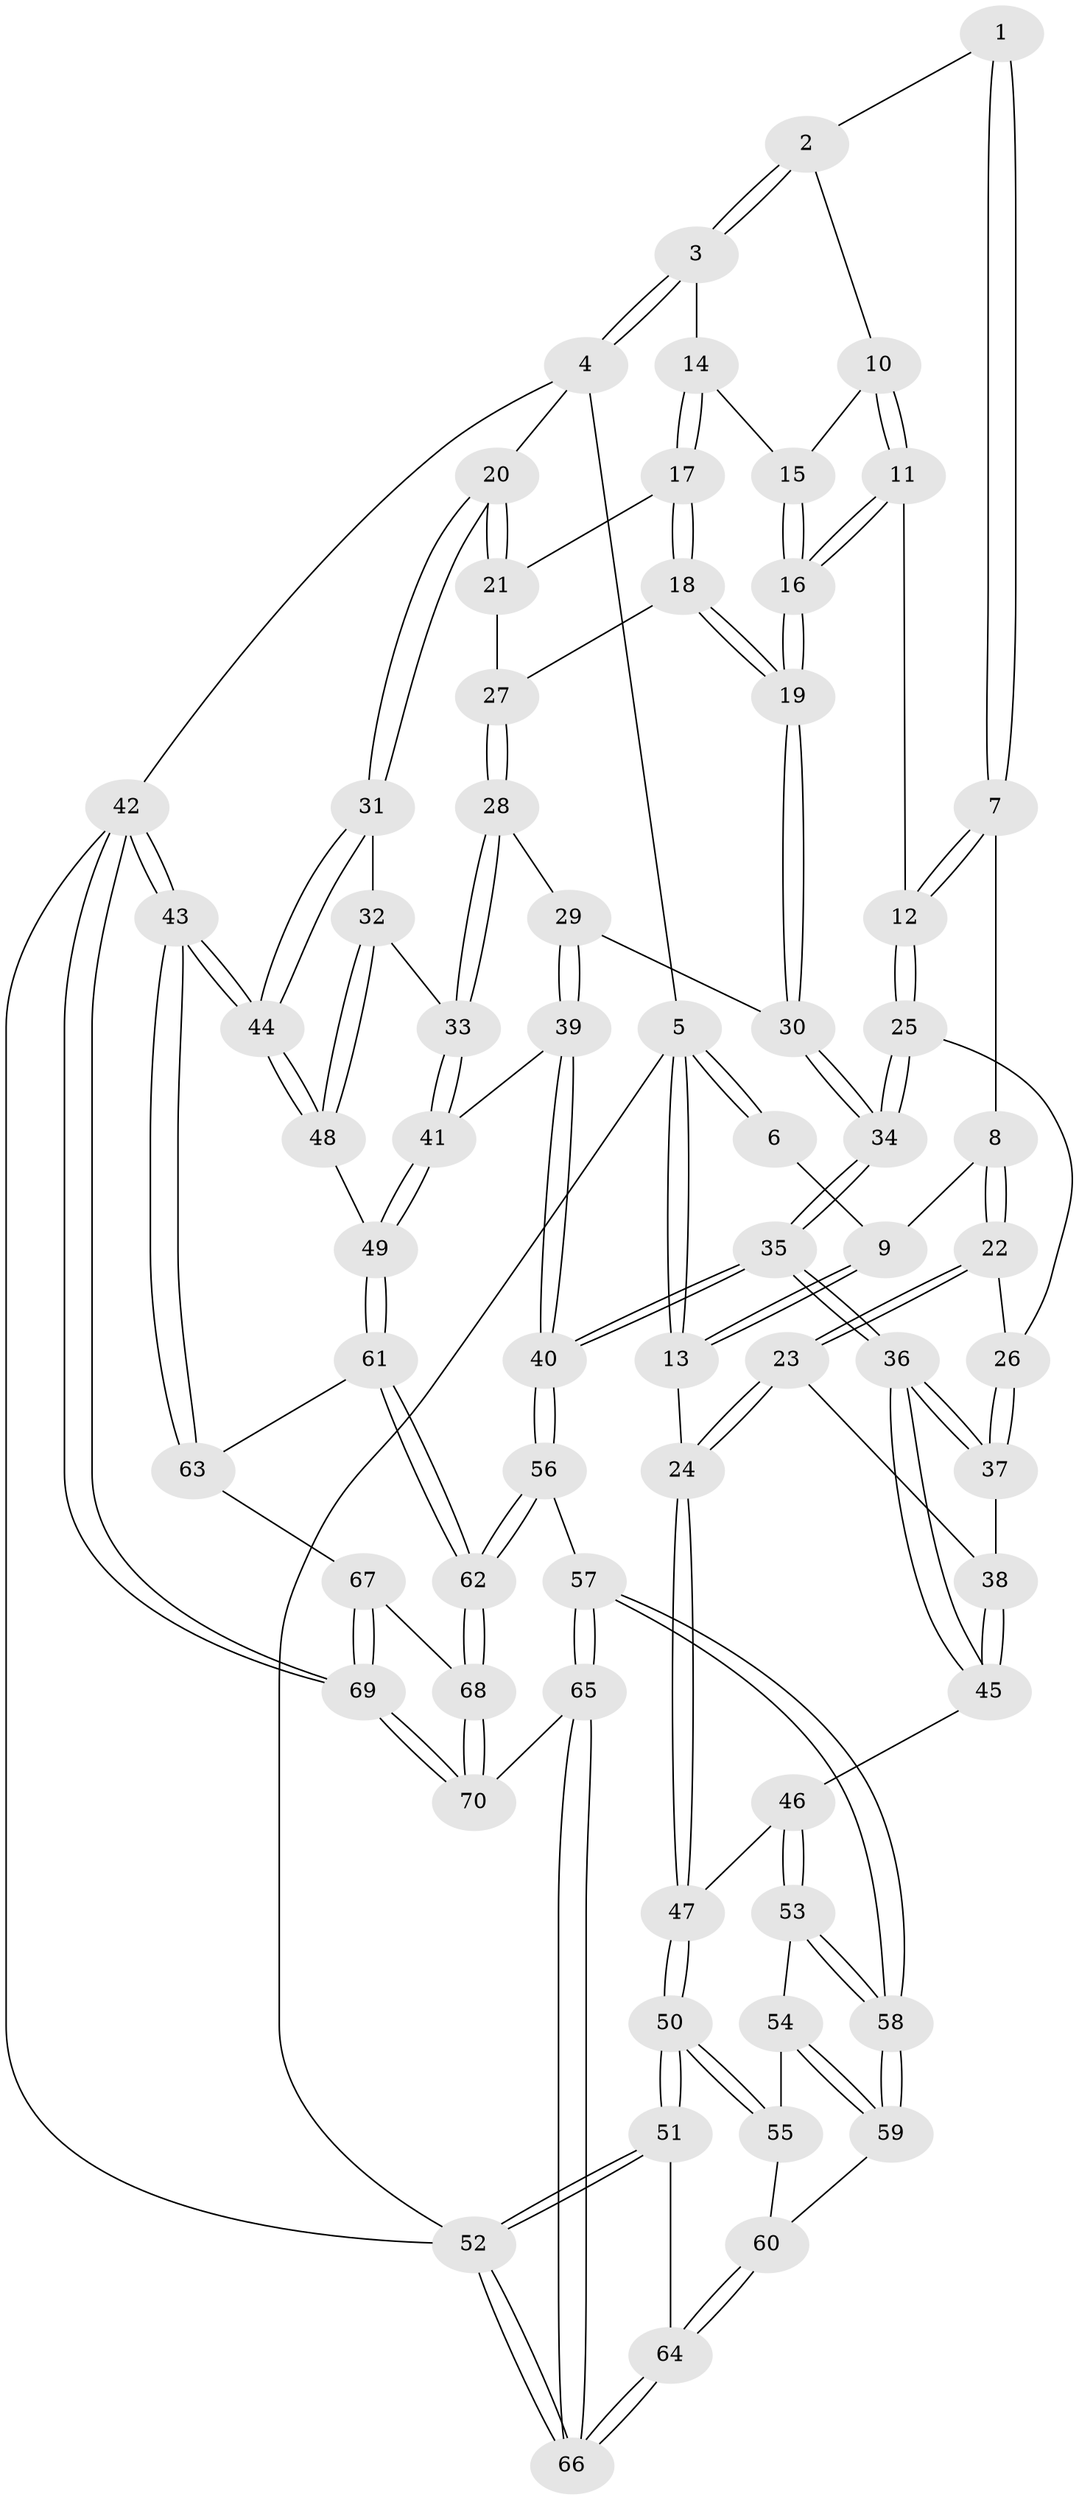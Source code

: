// coarse degree distribution, {4: 0.5, 5: 0.3333333333333333, 6: 0.07142857142857142, 3: 0.09523809523809523}
// Generated by graph-tools (version 1.1) at 2025/42/03/06/25 10:42:29]
// undirected, 70 vertices, 172 edges
graph export_dot {
graph [start="1"]
  node [color=gray90,style=filled];
  1 [pos="+0.3540795829933583+0"];
  2 [pos="+0.6228574999791026+0"];
  3 [pos="+0.8535114900919066+0"];
  4 [pos="+1+0"];
  5 [pos="+0+0"];
  6 [pos="+0.2920786785352725+0"];
  7 [pos="+0.33221096550224893+0"];
  8 [pos="+0.18344315462177066+0.1633720236941302"];
  9 [pos="+0.061334041363844016+0.06995106886603196"];
  10 [pos="+0.5981784188171757+0.04550116238214327"];
  11 [pos="+0.5015992785922541+0.31250517257118704"];
  12 [pos="+0.49206942037870965+0.31230347731672187"];
  13 [pos="+0+0"];
  14 [pos="+0.7547462950604737+0.17139158351684727"];
  15 [pos="+0.6910492776800756+0.18328892387683024"];
  16 [pos="+0.5061457354703748+0.31428630703542043"];
  17 [pos="+0.7889944869473985+0.22757500476607945"];
  18 [pos="+0.7192044374853687+0.3274731390345748"];
  19 [pos="+0.5921998170882373+0.3797804923698458"];
  20 [pos="+1+0.037113141137666644"];
  21 [pos="+0.9179175854738563+0.26168920194519996"];
  22 [pos="+0.16301530737975287+0.31893580640688146"];
  23 [pos="+0.1579888983253435+0.32242772660757074"];
  24 [pos="+0+0.4183118527422975"];
  25 [pos="+0.4179123531163103+0.3461268996787084"];
  26 [pos="+0.40175746412399405+0.3490382441436141"];
  27 [pos="+0.8630852587572457+0.38843206785509715"];
  28 [pos="+0.8702876681300703+0.4755478822515749"];
  29 [pos="+0.6066977942403906+0.41098115102335137"];
  30 [pos="+0.6061007864130149+0.410045658337755"];
  31 [pos="+1+0.5192839900486158"];
  32 [pos="+1+0.5211580263695137"];
  33 [pos="+0.8799028798372577+0.4935366234619898"];
  34 [pos="+0.4556963504152849+0.6068953176851367"];
  35 [pos="+0.4465357544967198+0.6963358974306434"];
  36 [pos="+0.40011400379222684+0.6810483979353402"];
  37 [pos="+0.35103794117987924+0.4992608510748881"];
  38 [pos="+0.2500351677476143+0.5714961606969335"];
  39 [pos="+0.6706046376739387+0.6704718991135648"];
  40 [pos="+0.5139442798437952+0.7552470995360346"];
  41 [pos="+0.7553065583548783+0.6822278385120296"];
  42 [pos="+1+1"];
  43 [pos="+1+0.9008193461874456"];
  44 [pos="+1+0.7845760155451471"];
  45 [pos="+0.24328227612094477+0.6697924025691407"];
  46 [pos="+0.23974279179811592+0.6717619821160363"];
  47 [pos="+0+0.43690420373048483"];
  48 [pos="+0.8729467417335549+0.7046367303948621"];
  49 [pos="+0.7854924797952508+0.71279931795723"];
  50 [pos="+0+0.7993287788134146"];
  51 [pos="+0+0.8006411834027204"];
  52 [pos="+0+1"];
  53 [pos="+0.23378500860010346+0.6816838326673544"];
  54 [pos="+0.16283244270563516+0.729186252644704"];
  55 [pos="+0.1586983861325352+0.7308293544399804"];
  56 [pos="+0.5018097202445124+0.8303867562110645"];
  57 [pos="+0.290782831039296+0.9312446220287612"];
  58 [pos="+0.27290543115013766+0.9144327385458297"];
  59 [pos="+0.18939840826556542+0.8916523444551263"];
  60 [pos="+0.12627471444336907+0.8908297339592112"];
  61 [pos="+0.8199069800569093+0.820046603693709"];
  62 [pos="+0.5944110553900903+1"];
  63 [pos="+0.8676320402857748+0.8724160673171972"];
  64 [pos="+0.08180470194009731+0.9006412631640888"];
  65 [pos="+0.23429095029710453+1"];
  66 [pos="+0.22772952935687948+1"];
  67 [pos="+0.8640615835513538+0.8881108361764188"];
  68 [pos="+0.6028818718878741+1"];
  69 [pos="+0.8130401184325641+1"];
  70 [pos="+0.6217639187761888+1"];
  1 -- 2;
  1 -- 7;
  1 -- 7;
  2 -- 3;
  2 -- 3;
  2 -- 10;
  3 -- 4;
  3 -- 4;
  3 -- 14;
  4 -- 5;
  4 -- 20;
  4 -- 42;
  5 -- 6;
  5 -- 6;
  5 -- 13;
  5 -- 13;
  5 -- 52;
  6 -- 9;
  7 -- 8;
  7 -- 12;
  7 -- 12;
  8 -- 9;
  8 -- 22;
  8 -- 22;
  9 -- 13;
  9 -- 13;
  10 -- 11;
  10 -- 11;
  10 -- 15;
  11 -- 12;
  11 -- 16;
  11 -- 16;
  12 -- 25;
  12 -- 25;
  13 -- 24;
  14 -- 15;
  14 -- 17;
  14 -- 17;
  15 -- 16;
  15 -- 16;
  16 -- 19;
  16 -- 19;
  17 -- 18;
  17 -- 18;
  17 -- 21;
  18 -- 19;
  18 -- 19;
  18 -- 27;
  19 -- 30;
  19 -- 30;
  20 -- 21;
  20 -- 21;
  20 -- 31;
  20 -- 31;
  21 -- 27;
  22 -- 23;
  22 -- 23;
  22 -- 26;
  23 -- 24;
  23 -- 24;
  23 -- 38;
  24 -- 47;
  24 -- 47;
  25 -- 26;
  25 -- 34;
  25 -- 34;
  26 -- 37;
  26 -- 37;
  27 -- 28;
  27 -- 28;
  28 -- 29;
  28 -- 33;
  28 -- 33;
  29 -- 30;
  29 -- 39;
  29 -- 39;
  30 -- 34;
  30 -- 34;
  31 -- 32;
  31 -- 44;
  31 -- 44;
  32 -- 33;
  32 -- 48;
  32 -- 48;
  33 -- 41;
  33 -- 41;
  34 -- 35;
  34 -- 35;
  35 -- 36;
  35 -- 36;
  35 -- 40;
  35 -- 40;
  36 -- 37;
  36 -- 37;
  36 -- 45;
  36 -- 45;
  37 -- 38;
  38 -- 45;
  38 -- 45;
  39 -- 40;
  39 -- 40;
  39 -- 41;
  40 -- 56;
  40 -- 56;
  41 -- 49;
  41 -- 49;
  42 -- 43;
  42 -- 43;
  42 -- 69;
  42 -- 69;
  42 -- 52;
  43 -- 44;
  43 -- 44;
  43 -- 63;
  43 -- 63;
  44 -- 48;
  44 -- 48;
  45 -- 46;
  46 -- 47;
  46 -- 53;
  46 -- 53;
  47 -- 50;
  47 -- 50;
  48 -- 49;
  49 -- 61;
  49 -- 61;
  50 -- 51;
  50 -- 51;
  50 -- 55;
  50 -- 55;
  51 -- 52;
  51 -- 52;
  51 -- 64;
  52 -- 66;
  52 -- 66;
  53 -- 54;
  53 -- 58;
  53 -- 58;
  54 -- 55;
  54 -- 59;
  54 -- 59;
  55 -- 60;
  56 -- 57;
  56 -- 62;
  56 -- 62;
  57 -- 58;
  57 -- 58;
  57 -- 65;
  57 -- 65;
  58 -- 59;
  58 -- 59;
  59 -- 60;
  60 -- 64;
  60 -- 64;
  61 -- 62;
  61 -- 62;
  61 -- 63;
  62 -- 68;
  62 -- 68;
  63 -- 67;
  64 -- 66;
  64 -- 66;
  65 -- 66;
  65 -- 66;
  65 -- 70;
  67 -- 68;
  67 -- 69;
  67 -- 69;
  68 -- 70;
  68 -- 70;
  69 -- 70;
  69 -- 70;
}
